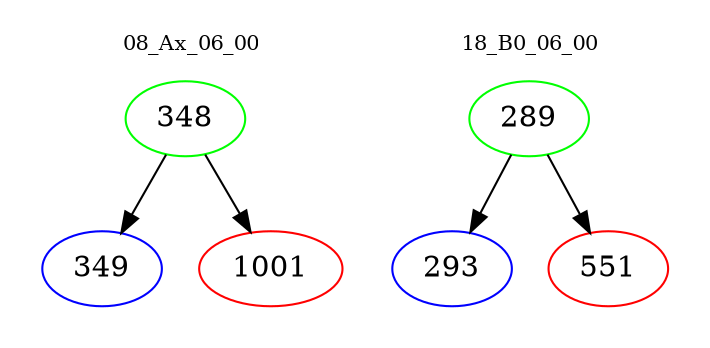 digraph{
subgraph cluster_0 {
color = white
label = "08_Ax_06_00";
fontsize=10;
T0_348 [label="348", color="green"]
T0_348 -> T0_349 [color="black"]
T0_349 [label="349", color="blue"]
T0_348 -> T0_1001 [color="black"]
T0_1001 [label="1001", color="red"]
}
subgraph cluster_1 {
color = white
label = "18_B0_06_00";
fontsize=10;
T1_289 [label="289", color="green"]
T1_289 -> T1_293 [color="black"]
T1_293 [label="293", color="blue"]
T1_289 -> T1_551 [color="black"]
T1_551 [label="551", color="red"]
}
}

